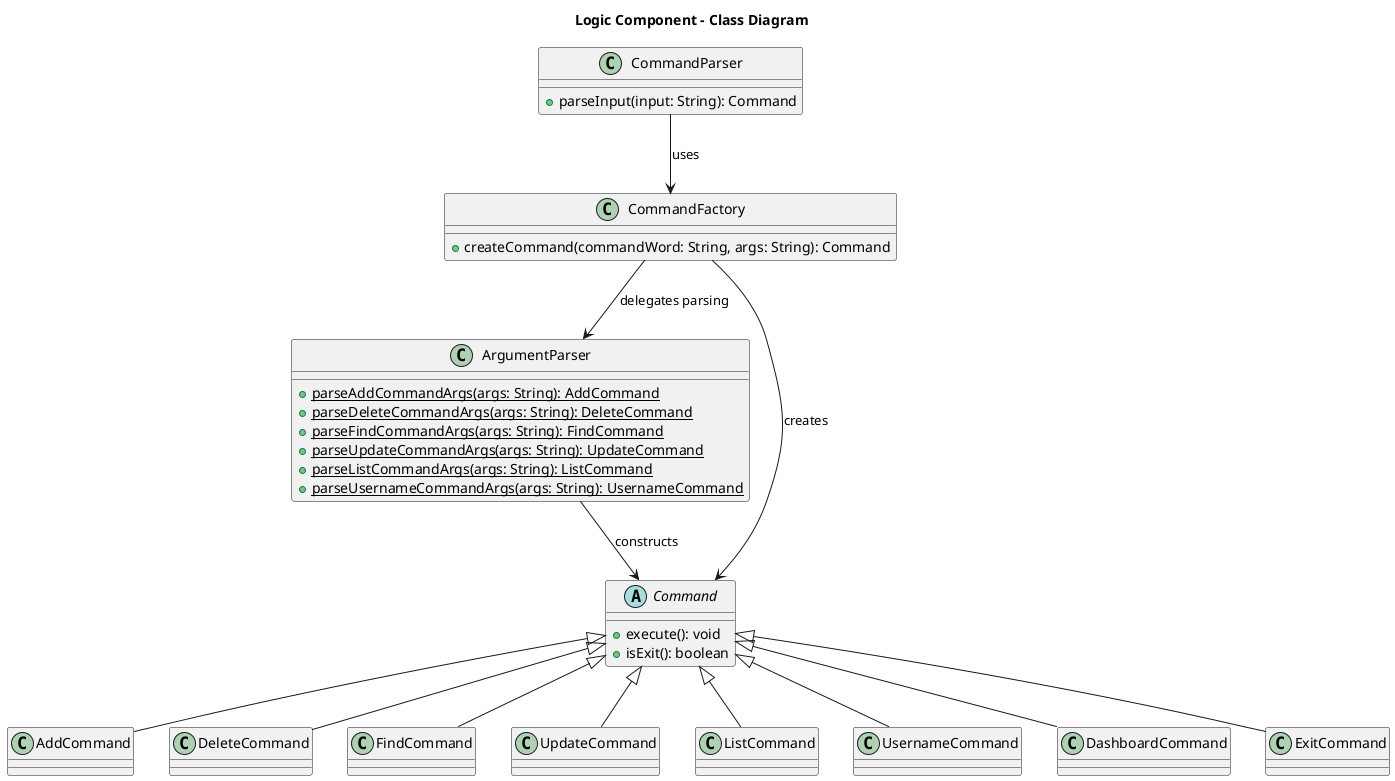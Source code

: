 @startuml
title Logic Component - Class Diagram

class CommandParser {
    + parseInput(input: String): Command
}

class CommandFactory {
    + createCommand(commandWord: String, args: String): Command
}

class ArgumentParser {
    + {static} parseAddCommandArgs(args: String): AddCommand
    + {static} parseDeleteCommandArgs(args: String): DeleteCommand
    + {static} parseFindCommandArgs(args: String): FindCommand
    + {static} parseUpdateCommandArgs(args: String): UpdateCommand
    + {static} parseListCommandArgs(args: String): ListCommand
    + {static} parseUsernameCommandArgs(args: String): UsernameCommand
}

abstract class Command {
    + execute(): void
    + isExit(): boolean
}

class AddCommand
class DeleteCommand
class FindCommand
class UpdateCommand
class ListCommand
class UsernameCommand
class DashboardCommand
class ExitCommand

CommandParser --> CommandFactory : uses
CommandFactory --> ArgumentParser : delegates parsing
CommandFactory --> Command : creates
ArgumentParser --> Command : constructs
Command <|-- AddCommand
Command <|-- DeleteCommand
Command <|-- FindCommand
Command <|-- UpdateCommand
Command <|-- ListCommand
Command <|-- UsernameCommand
Command <|-- DashboardCommand
Command <|-- ExitCommand

@enduml
